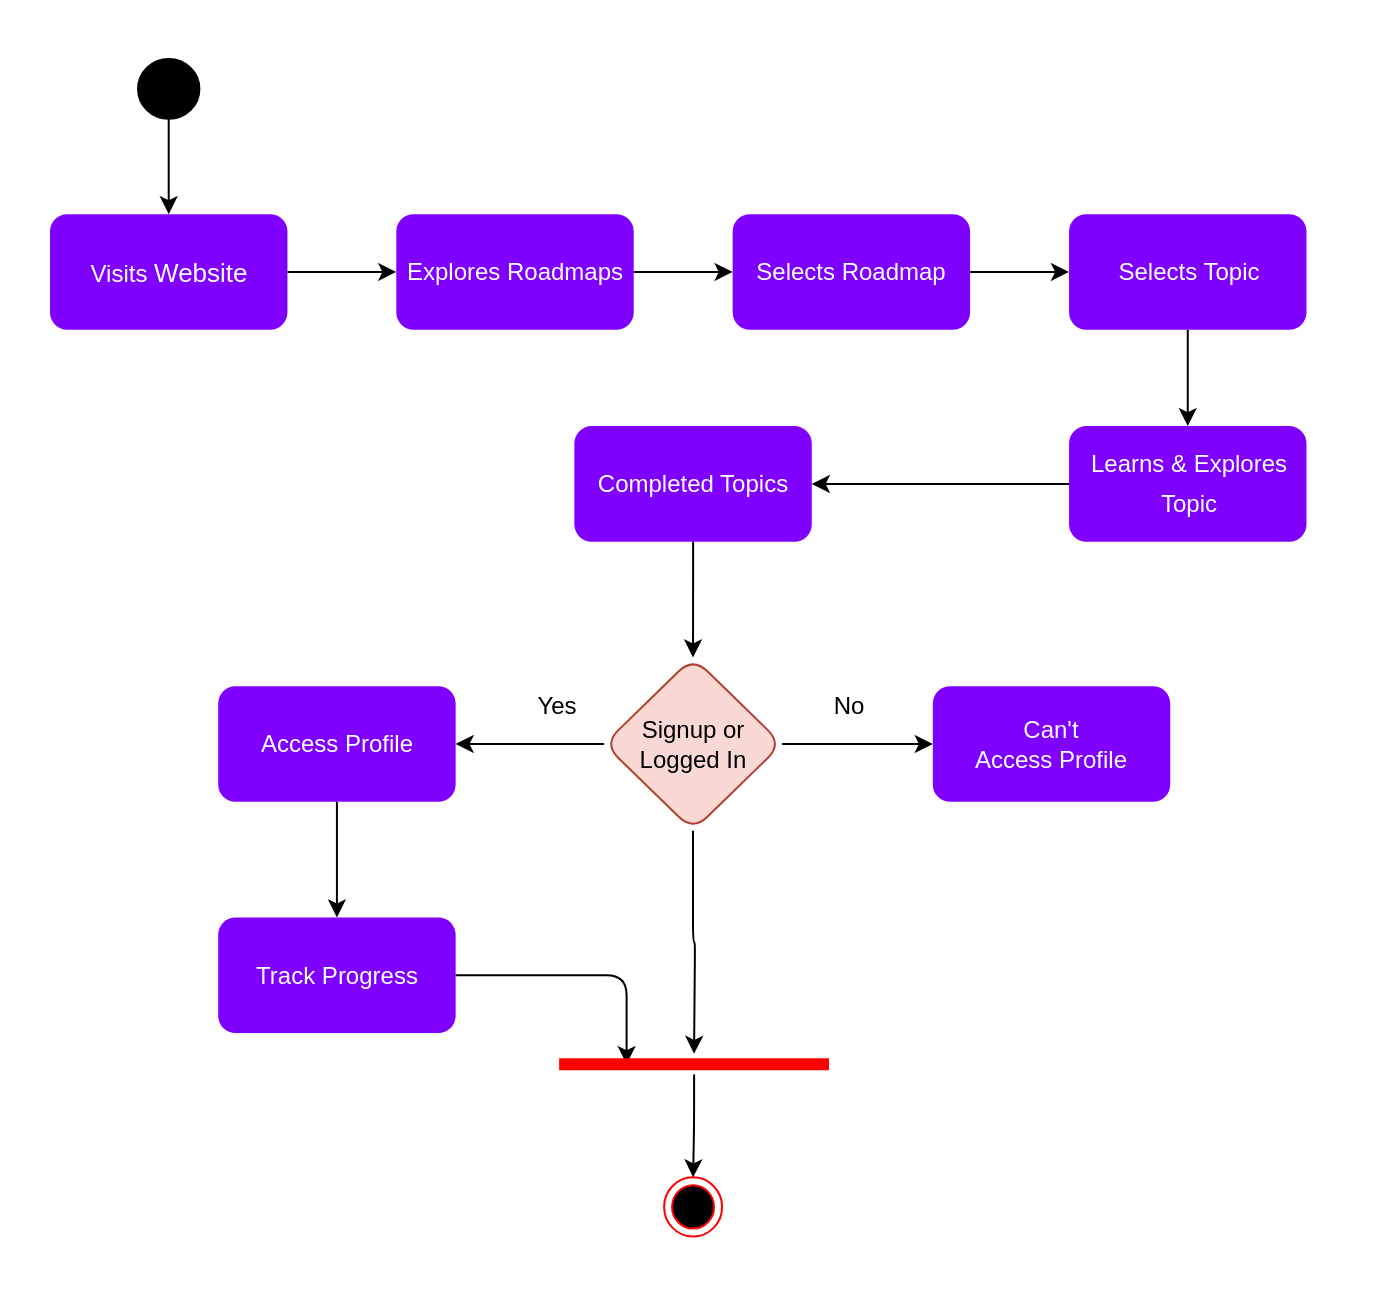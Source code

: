 <mxfile version="21.3.7" type="github">
  <diagram name="Page-1" id="y5IFnE1pszwzBfAfkQ73">
    <mxGraphModel dx="1101" dy="633" grid="1" gridSize="10" guides="1" tooltips="1" connect="1" arrows="1" fold="1" page="1" pageScale="1" pageWidth="850" pageHeight="1100" math="0" shadow="0">
      <root>
        <mxCell id="0" />
        <mxCell id="1" parent="0" />
        <mxCell id="PwITyuw9dNy-EwFFdI1Q-53" value="" style="group" vertex="1" connectable="0" parent="1">
          <mxGeometry x="90" y="380" width="693.54" height="649.36" as="geometry" />
        </mxCell>
        <mxCell id="PwITyuw9dNy-EwFFdI1Q-50" value="" style="group;fillColor=default;spacing=50;spacingLeft=20;aspect=fixed;container=0;" vertex="1" connectable="0" parent="PwITyuw9dNy-EwFFdI1Q-53">
          <mxGeometry width="693.54" height="649.36" as="geometry" />
        </mxCell>
        <mxCell id="PwITyuw9dNy-EwFFdI1Q-2" value="" style="strokeWidth=2;html=1;shape=mxgraph.flowchart.start_2;whiteSpace=wrap;strokeColor=#000000;fillColor=#000000;rounded=1;" vertex="1" parent="PwITyuw9dNy-EwFFdI1Q-53">
          <mxGeometry x="69.524" y="30" width="29.681" height="28.904" as="geometry" />
        </mxCell>
        <mxCell id="PwITyuw9dNy-EwFFdI1Q-5" value="&lt;font color=&quot;#ffffff&quot;&gt;Explores Roadmaps&lt;/font&gt;" style="whiteSpace=wrap;html=1;rounded=1;strokeColor=none;fillColor=#7f00ff;" vertex="1" parent="PwITyuw9dNy-EwFFdI1Q-53">
          <mxGeometry x="198.14" y="107.076" width="118.722" height="57.807" as="geometry" />
        </mxCell>
        <mxCell id="PwITyuw9dNy-EwFFdI1Q-6" value="" style="edgeStyle=orthogonalEdgeStyle;rounded=1;orthogonalLoop=1;jettySize=auto;html=1;exitX=1;exitY=0.5;exitDx=0;exitDy=0;" edge="1" parent="PwITyuw9dNy-EwFFdI1Q-53" source="PwITyuw9dNy-EwFFdI1Q-40" target="PwITyuw9dNy-EwFFdI1Q-5">
          <mxGeometry relative="1" as="geometry">
            <mxPoint x="136.261" y="135.979" as="sourcePoint" />
          </mxGeometry>
        </mxCell>
        <mxCell id="PwITyuw9dNy-EwFFdI1Q-7" value="Selects Roadmap" style="whiteSpace=wrap;html=1;rounded=1;fillColor=#7f00ff;strokeColor=none;fontColor=#FFFFFF;" vertex="1" parent="PwITyuw9dNy-EwFFdI1Q-53">
          <mxGeometry x="366.329" y="107.076" width="118.722" height="57.807" as="geometry" />
        </mxCell>
        <mxCell id="PwITyuw9dNy-EwFFdI1Q-8" value="" style="edgeStyle=orthogonalEdgeStyle;rounded=1;orthogonalLoop=1;jettySize=auto;html=1;" edge="1" parent="PwITyuw9dNy-EwFFdI1Q-53" source="PwITyuw9dNy-EwFFdI1Q-5" target="PwITyuw9dNy-EwFFdI1Q-7">
          <mxGeometry relative="1" as="geometry" />
        </mxCell>
        <mxCell id="PwITyuw9dNy-EwFFdI1Q-9" value="Selects Topic" style="whiteSpace=wrap;html=1;rounded=1;fillColor=#7f00ff;strokeColor=none;fontColor=#FFFFFF;" vertex="1" parent="PwITyuw9dNy-EwFFdI1Q-53">
          <mxGeometry x="534.519" y="107.076" width="118.722" height="57.807" as="geometry" />
        </mxCell>
        <mxCell id="PwITyuw9dNy-EwFFdI1Q-10" value="" style="edgeStyle=orthogonalEdgeStyle;rounded=1;orthogonalLoop=1;jettySize=auto;html=1;" edge="1" parent="PwITyuw9dNy-EwFFdI1Q-53" source="PwITyuw9dNy-EwFFdI1Q-7" target="PwITyuw9dNy-EwFFdI1Q-9">
          <mxGeometry relative="1" as="geometry" />
        </mxCell>
        <mxCell id="PwITyuw9dNy-EwFFdI1Q-11" value="&lt;p style=&quot;line-height: 160%;&quot;&gt;Learns &amp;amp; Explores Topic&lt;/p&gt;" style="whiteSpace=wrap;html=1;rounded=1;align=center;verticalAlign=middle;fillColor=#7f00ff;strokeColor=none;fontColor=#FFFFFF;" vertex="1" parent="PwITyuw9dNy-EwFFdI1Q-53">
          <mxGeometry x="534.519" y="213.057" width="118.722" height="57.807" as="geometry" />
        </mxCell>
        <mxCell id="PwITyuw9dNy-EwFFdI1Q-12" value="" style="edgeStyle=orthogonalEdgeStyle;rounded=1;orthogonalLoop=1;jettySize=auto;html=1;" edge="1" parent="PwITyuw9dNy-EwFFdI1Q-53" source="PwITyuw9dNy-EwFFdI1Q-9" target="PwITyuw9dNy-EwFFdI1Q-11">
          <mxGeometry relative="1" as="geometry" />
        </mxCell>
        <mxCell id="PwITyuw9dNy-EwFFdI1Q-13" value="Completed Topics" style="whiteSpace=wrap;html=1;rounded=1;fillColor=#7f00ff;strokeColor=none;fontColor=#FFFFFF;" vertex="1" parent="PwITyuw9dNy-EwFFdI1Q-53">
          <mxGeometry x="287.181" y="213.057" width="118.722" height="57.807" as="geometry" />
        </mxCell>
        <mxCell id="PwITyuw9dNy-EwFFdI1Q-14" value="" style="edgeStyle=orthogonalEdgeStyle;rounded=1;orthogonalLoop=1;jettySize=auto;html=1;" edge="1" parent="PwITyuw9dNy-EwFFdI1Q-53" source="PwITyuw9dNy-EwFFdI1Q-11" target="PwITyuw9dNy-EwFFdI1Q-13">
          <mxGeometry relative="1" as="geometry" />
        </mxCell>
        <mxCell id="PwITyuw9dNy-EwFFdI1Q-15" value="Signup or Logged In" style="rhombus;whiteSpace=wrap;html=1;rounded=1;fillColor=#fad9d5;strokeColor=#ae4132;" vertex="1" parent="PwITyuw9dNy-EwFFdI1Q-53">
          <mxGeometry x="302.022" y="328.671" width="89.042" height="86.711" as="geometry" />
        </mxCell>
        <mxCell id="PwITyuw9dNy-EwFFdI1Q-16" value="" style="edgeStyle=orthogonalEdgeStyle;rounded=1;orthogonalLoop=1;jettySize=auto;html=1;" edge="1" parent="PwITyuw9dNy-EwFFdI1Q-53" source="PwITyuw9dNy-EwFFdI1Q-13" target="PwITyuw9dNy-EwFFdI1Q-15">
          <mxGeometry relative="1" as="geometry" />
        </mxCell>
        <mxCell id="PwITyuw9dNy-EwFFdI1Q-22" value="No" style="text;html=1;align=center;verticalAlign=middle;resizable=0;points=[];autosize=1;strokeColor=none;fillColor=default;rounded=1;" vertex="1" parent="PwITyuw9dNy-EwFFdI1Q-53">
          <mxGeometry x="404.118" y="338.306" width="40" height="30" as="geometry" />
        </mxCell>
        <mxCell id="PwITyuw9dNy-EwFFdI1Q-23" value="Access Profile" style="whiteSpace=wrap;html=1;rounded=1;fillColor=#7f00ff;strokeColor=none;fontColor=#FFFFFF;" vertex="1" parent="PwITyuw9dNy-EwFFdI1Q-53">
          <mxGeometry x="109.098" y="343.123" width="118.722" height="57.807" as="geometry" />
        </mxCell>
        <mxCell id="PwITyuw9dNy-EwFFdI1Q-24" value="" style="edgeStyle=orthogonalEdgeStyle;rounded=1;orthogonalLoop=1;jettySize=auto;html=1;" edge="1" parent="PwITyuw9dNy-EwFFdI1Q-53" source="PwITyuw9dNy-EwFFdI1Q-15" target="PwITyuw9dNy-EwFFdI1Q-23">
          <mxGeometry relative="1" as="geometry" />
        </mxCell>
        <mxCell id="PwITyuw9dNy-EwFFdI1Q-25" value="Yes" style="text;html=1;align=center;verticalAlign=middle;resizable=0;points=[];autosize=1;strokeColor=none;fillColor=default;rounded=1;" vertex="1" parent="PwITyuw9dNy-EwFFdI1Q-53">
          <mxGeometry x="257.501" y="338.306" width="40" height="30" as="geometry" />
        </mxCell>
        <mxCell id="PwITyuw9dNy-EwFFdI1Q-26" value="Track Progress" style="whiteSpace=wrap;html=1;rounded=1;fillColor=#7f00ff;strokeColor=none;fontColor=#FFFFFF;" vertex="1" parent="PwITyuw9dNy-EwFFdI1Q-53">
          <mxGeometry x="109.098" y="458.738" width="118.722" height="57.807" as="geometry" />
        </mxCell>
        <mxCell id="PwITyuw9dNy-EwFFdI1Q-27" value="" style="edgeStyle=orthogonalEdgeStyle;rounded=1;orthogonalLoop=1;jettySize=auto;html=1;" edge="1" parent="PwITyuw9dNy-EwFFdI1Q-53" source="PwITyuw9dNy-EwFFdI1Q-23" target="PwITyuw9dNy-EwFFdI1Q-26">
          <mxGeometry relative="1" as="geometry" />
        </mxCell>
        <mxCell id="PwITyuw9dNy-EwFFdI1Q-28" value="" style="ellipse;html=1;shape=endState;fillColor=#000000;strokeColor=#ff0000;rounded=1;direction=south;" vertex="1" parent="PwITyuw9dNy-EwFFdI1Q-53">
          <mxGeometry x="332.051" y="588.66" width="28.982" height="29.6" as="geometry" />
        </mxCell>
        <mxCell id="PwITyuw9dNy-EwFFdI1Q-29" style="edgeStyle=orthogonalEdgeStyle;rounded=1;orthogonalLoop=1;jettySize=auto;html=1;" edge="1" parent="PwITyuw9dNy-EwFFdI1Q-53" source="PwITyuw9dNy-EwFFdI1Q-15">
          <mxGeometry relative="1" as="geometry">
            <mxPoint x="347.029" y="526.897" as="targetPoint" />
          </mxGeometry>
        </mxCell>
        <mxCell id="PwITyuw9dNy-EwFFdI1Q-30" style="edgeStyle=orthogonalEdgeStyle;rounded=1;orthogonalLoop=1;jettySize=auto;html=1;entryX=0.25;entryY=0.5;entryDx=0;entryDy=0;entryPerimeter=0;" edge="1" parent="PwITyuw9dNy-EwFFdI1Q-53" source="PwITyuw9dNy-EwFFdI1Q-26" target="PwITyuw9dNy-EwFFdI1Q-46">
          <mxGeometry relative="1" as="geometry" />
        </mxCell>
        <mxCell id="PwITyuw9dNy-EwFFdI1Q-38" value="Can&#39;t &lt;br&gt;Access Profile" style="whiteSpace=wrap;html=1;rounded=1;fillColor=#7f00ff;strokeColor=none;fontColor=#FFFFFF;" vertex="1" parent="PwITyuw9dNy-EwFFdI1Q-53">
          <mxGeometry x="466.401" y="343.123" width="118.722" height="57.807" as="geometry" />
        </mxCell>
        <mxCell id="PwITyuw9dNy-EwFFdI1Q-44" style="edgeStyle=orthogonalEdgeStyle;hachureGap=4;orthogonalLoop=1;jettySize=auto;html=1;exitX=1;exitY=0.5;exitDx=0;exitDy=0;fontFamily=Helvetica;fontSource=https%3A%2F%2Ffonts.googleapis.com%2Fcss%3Ffamily%3DArchitects%2BDaughter;fontSize=12;fontColor=#FFFFFF;curved=1;" edge="1" parent="PwITyuw9dNy-EwFFdI1Q-53" source="PwITyuw9dNy-EwFFdI1Q-15" target="PwITyuw9dNy-EwFFdI1Q-38">
          <mxGeometry relative="1" as="geometry" />
        </mxCell>
        <mxCell id="PwITyuw9dNy-EwFFdI1Q-40" value="Visits&amp;nbsp;&lt;span style=&quot;font-size: 13px;&quot;&gt;Website&lt;/span&gt;" style="whiteSpace=wrap;html=1;rounded=1;strokeColor=none;fillColor=#7f00ff;fontColor=#FFFFFF;" vertex="1" parent="PwITyuw9dNy-EwFFdI1Q-53">
          <mxGeometry x="25" y="107.076" width="118.722" height="57.807" as="geometry" />
        </mxCell>
        <mxCell id="PwITyuw9dNy-EwFFdI1Q-49" style="edgeStyle=orthogonalEdgeStyle;hachureGap=4;orthogonalLoop=1;jettySize=auto;html=1;entryX=0;entryY=0.5;entryDx=0;entryDy=0;fontFamily=Helvetica;fontSource=https%3A%2F%2Ffonts.googleapis.com%2Fcss%3Ffamily%3DArchitects%2BDaughter;fontSize=12;fontColor=#FFFFFF;" edge="1" parent="PwITyuw9dNy-EwFFdI1Q-53" source="PwITyuw9dNy-EwFFdI1Q-46" target="PwITyuw9dNy-EwFFdI1Q-28">
          <mxGeometry relative="1" as="geometry" />
        </mxCell>
        <mxCell id="PwITyuw9dNy-EwFFdI1Q-46" value="" style="shape=line;html=1;strokeWidth=6;strokeColor=#ff0000;rounded=1;fontFamily=Helvetica;fontSize=12;fontColor=#FFFFFF;fillColor=#7f00ff;" vertex="1" parent="PwITyuw9dNy-EwFFdI1Q-53">
          <mxGeometry x="279.558" y="526.897" width="134.941" height="10.352" as="geometry" />
        </mxCell>
        <mxCell id="PwITyuw9dNy-EwFFdI1Q-3" value="" style="edgeStyle=orthogonalEdgeStyle;rounded=1;orthogonalLoop=1;jettySize=auto;html=1;entryX=0.5;entryY=0;entryDx=0;entryDy=0;" edge="1" parent="PwITyuw9dNy-EwFFdI1Q-53" source="PwITyuw9dNy-EwFFdI1Q-2" target="PwITyuw9dNy-EwFFdI1Q-40">
          <mxGeometry relative="1" as="geometry">
            <mxPoint x="84.361" y="110.099" as="targetPoint" />
          </mxGeometry>
        </mxCell>
      </root>
    </mxGraphModel>
  </diagram>
</mxfile>
